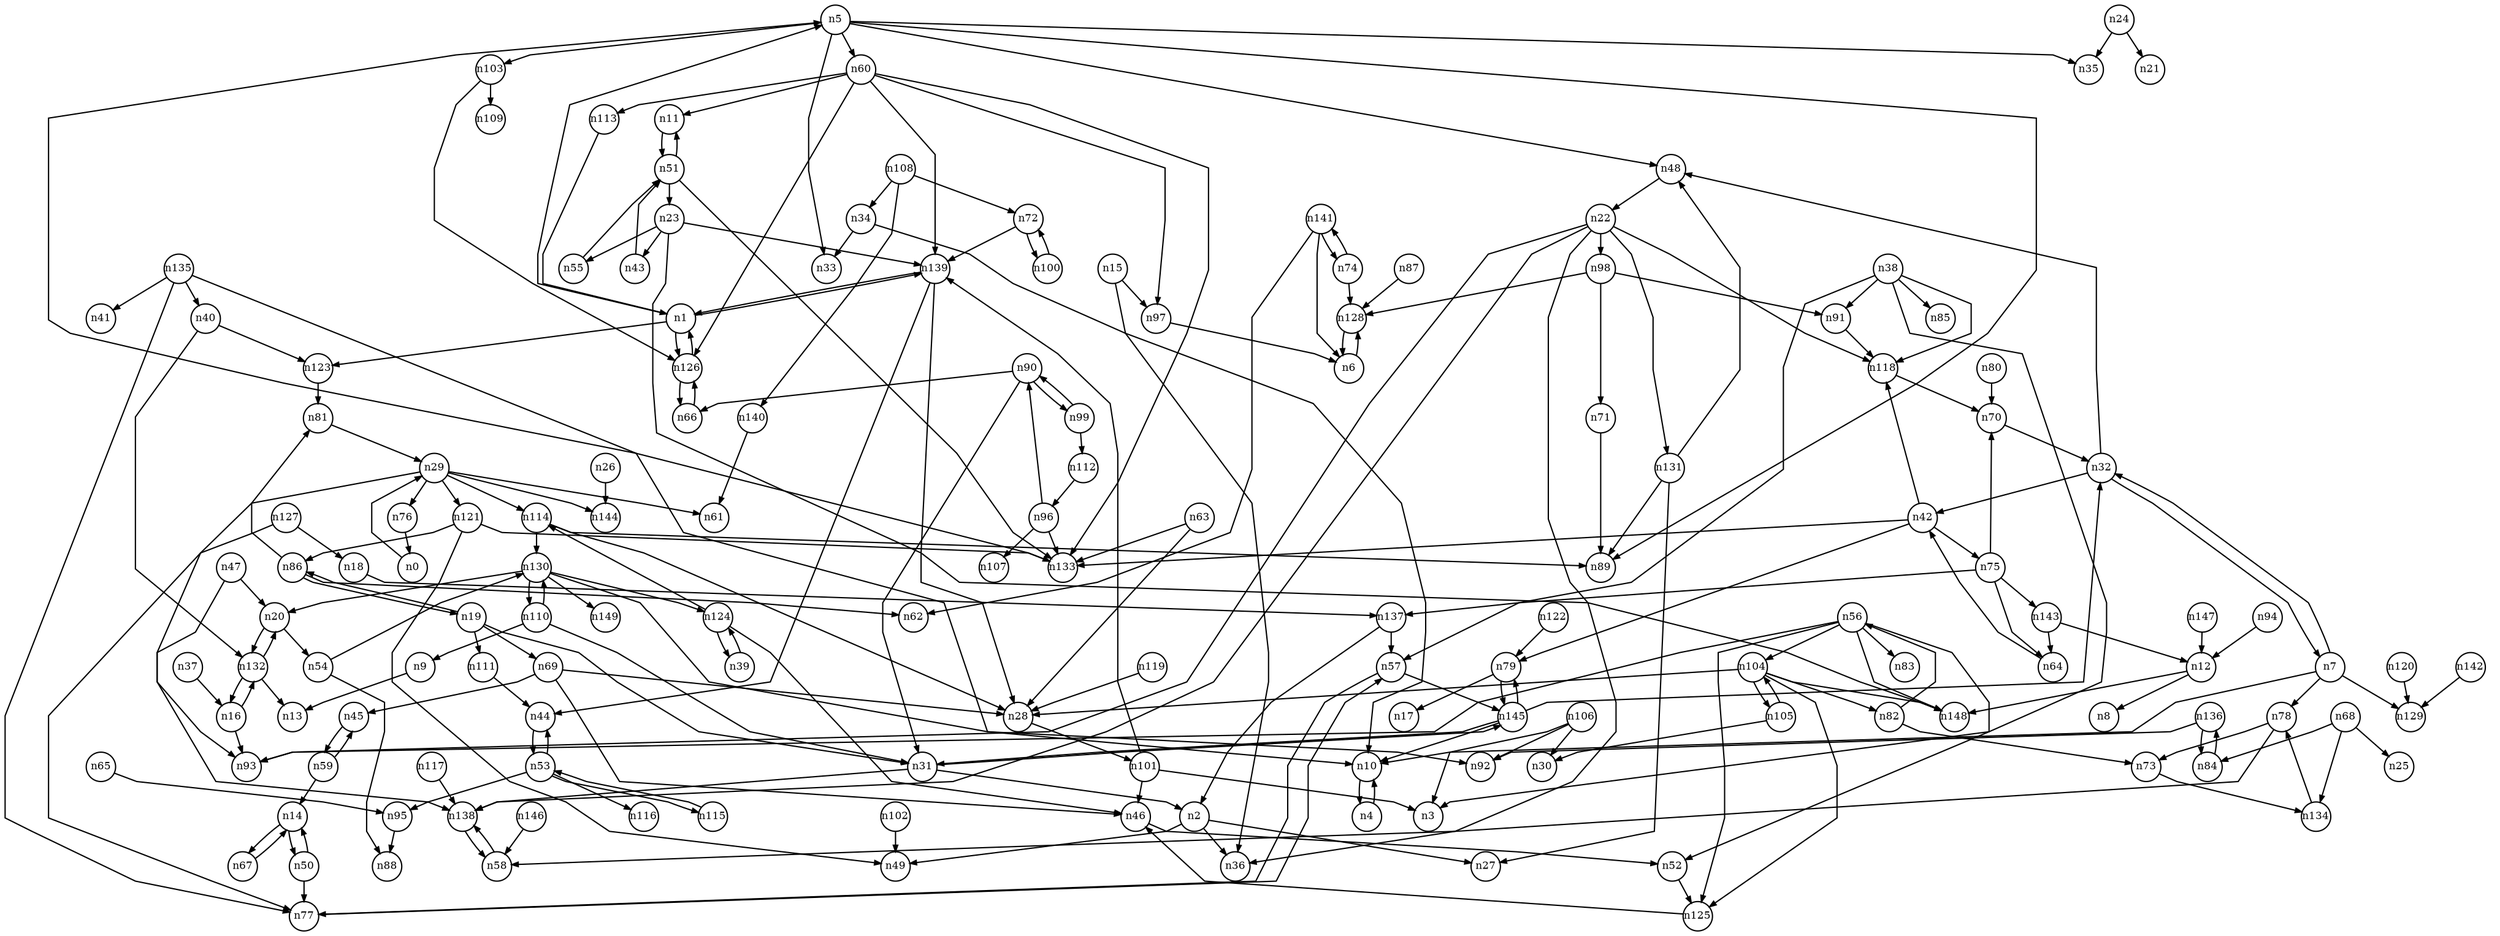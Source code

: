 digraph G{
splines=polyline;
ranksep=0.22;
nodesep=0.22;
nodesize=0.32;
fontsize=8
edge [arrowsize=0.5]
node [fontsize=8 shape=circle width=0.32 fixedsize=shape];

n5 -> n33
n5 -> n35
n5 -> n48
n5 -> n60
n5 -> n89
n5 -> n103
n1 -> n5
n1 -> n123
n1 -> n139
n1 -> n126
n123 -> n81
n139 -> n28
n139 -> n44
n139 -> n1
n2 -> n27
n2 -> n36
n2 -> n49
n10 -> n4
n4 -> n10
n48 -> n22
n60 -> n11
n60 -> n97
n60 -> n113
n60 -> n133
n60 -> n139
n60 -> n126
n103 -> n109
n103 -> n126
n7 -> n10
n7 -> n78
n7 -> n129
n7 -> n32
n78 -> n58
n78 -> n73
n9 -> n13
n12 -> n8
n12 -> n148
n67 -> n14
n14 -> n67
n14 -> n50
n15 -> n36
n15 -> n97
n97 -> n6
n16 -> n93
n16 -> n132
n137 -> n2
n137 -> n57
n18 -> n137
n31 -> n2
n31 -> n138
n31 -> n145
n19 -> n31
n19 -> n69
n19 -> n86
n19 -> n111
n69 -> n28
n69 -> n45
n69 -> n46
n86 -> n62
n86 -> n81
n86 -> n19
n111 -> n44
n54 -> n88
n54 -> n130
n20 -> n54
n20 -> n132
n132 -> n13
n132 -> n16
n132 -> n20
n22 -> n36
n22 -> n93
n22 -> n98
n22 -> n118
n22 -> n131
n22 -> n138
n98 -> n71
n98 -> n91
n98 -> n128
n118 -> n70
n131 -> n27
n131 -> n48
n131 -> n89
n138 -> n58
n43 -> n51
n23 -> n43
n23 -> n55
n23 -> n139
n23 -> n148
n55 -> n51
n24 -> n21
n24 -> n35
n26 -> n144
n29 -> n61
n29 -> n76
n29 -> n93
n29 -> n114
n29 -> n121
n29 -> n144
n76 -> n0
n114 -> n28
n114 -> n89
n114 -> n130
n121 -> n49
n121 -> n86
n121 -> n133
n32 -> n7
n32 -> n42
n32 -> n48
n42 -> n75
n42 -> n79
n42 -> n118
n42 -> n133
n34 -> n10
n34 -> n33
n37 -> n16
n38 -> n3
n38 -> n57
n38 -> n85
n38 -> n91
n38 -> n118
n57 -> n77
n57 -> n145
n91 -> n118
n124 -> n46
n124 -> n114
n124 -> n39
n39 -> n124
n40 -> n123
n40 -> n132
n75 -> n64
n75 -> n70
n75 -> n137
n75 -> n143
n79 -> n17
n79 -> n145
n133 -> n5
n47 -> n20
n47 -> n138
n50 -> n14
n50 -> n77
n77 -> n57
n11 -> n51
n51 -> n11
n51 -> n23
n51 -> n133
n125 -> n46
n52 -> n125
n44 -> n53
n53 -> n44
n53 -> n95
n53 -> n115
n53 -> n116
n95 -> n88
n115 -> n53
n56 -> n52
n56 -> n83
n56 -> n93
n56 -> n104
n56 -> n125
n56 -> n148
n104 -> n28
n104 -> n82
n104 -> n125
n104 -> n148
n104 -> n105
n58 -> n138
n59 -> n14
n59 -> n45
n45 -> n59
n113 -> n1
n28 -> n101
n63 -> n28
n63 -> n133
n65 -> n95
n68 -> n25
n68 -> n84
n68 -> n134
n84 -> n136
n134 -> n78
n46 -> n52
n71 -> n89
n72 -> n139
n72 -> n100
n73 -> n134
n128 -> n6
n74 -> n128
n74 -> n141
n141 -> n6
n141 -> n62
n141 -> n74
n64 -> n42
n70 -> n32
n143 -> n12
n143 -> n64
n0 -> n29
n80 -> n70
n82 -> n73
n82 -> n56
n81 -> n29
n87 -> n128
n90 -> n31
n90 -> n66
n90 -> n99
n66 -> n126
n99 -> n112
n99 -> n90
n94 -> n12
n96 -> n107
n96 -> n133
n96 -> n90
n6 -> n128
n112 -> n96
n100 -> n72
n101 -> n3
n101 -> n46
n101 -> n139
n102 -> n49
n105 -> n30
n105 -> n104
n106 -> n3
n106 -> n30
n106 -> n92
n108 -> n34
n108 -> n72
n108 -> n140
n140 -> n61
n110 -> n9
n110 -> n31
n110 -> n130
n130 -> n20
n130 -> n92
n130 -> n124
n130 -> n149
n130 -> n110
n117 -> n138
n119 -> n28
n120 -> n129
n122 -> n79
n126 -> n1
n126 -> n66
n127 -> n18
n127 -> n77
n135 -> n10
n135 -> n40
n135 -> n41
n135 -> n77
n136 -> n84
n136 -> n92
n142 -> n129
n145 -> n10
n145 -> n31
n145 -> n32
n145 -> n79
n146 -> n58
n147 -> n12
}
